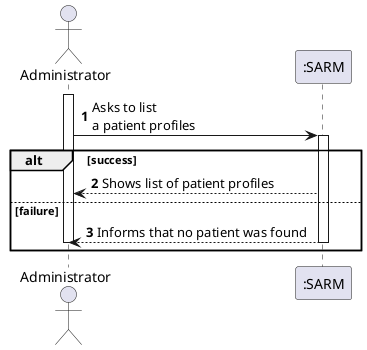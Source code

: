 @startuml
'https://plantuml.com/sequence-diagram

autonumber


actor "Administrator" as admin

participant ":SARM" as sys

activate admin

admin -> sys : Asks to list \na patient profiles

activate sys

alt success

sys --> admin : Shows list of patient profiles

else failure

sys --> admin : Informs that no patient was found

deactivate sys
deactivate admin

end

@enduml